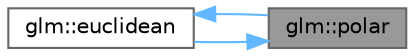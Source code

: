 digraph "glm::polar"
{
 // LATEX_PDF_SIZE
  bgcolor="transparent";
  edge [fontname=Helvetica,fontsize=10,labelfontname=Helvetica,labelfontsize=10];
  node [fontname=Helvetica,fontsize=10,shape=box,height=0.2,width=0.4];
  rankdir="RL";
  Node1 [id="Node000001",label="glm::polar",height=0.2,width=0.4,color="gray40", fillcolor="grey60", style="filled", fontcolor="black",tooltip=" "];
  Node1 -> Node2 [id="edge5_Node000001_Node000002",dir="back",color="steelblue1",style="solid",tooltip=" "];
  Node2 [id="Node000002",label="glm::euclidean",height=0.2,width=0.4,color="grey40", fillcolor="white", style="filled",URL="$group__gtx__polar__coordinates.html#gabce39068644e280c949d18cfec3fcc12",tooltip=" "];
  Node2 -> Node1 [id="edge6_Node000002_Node000001",dir="back",color="steelblue1",style="solid",tooltip=" "];
}
